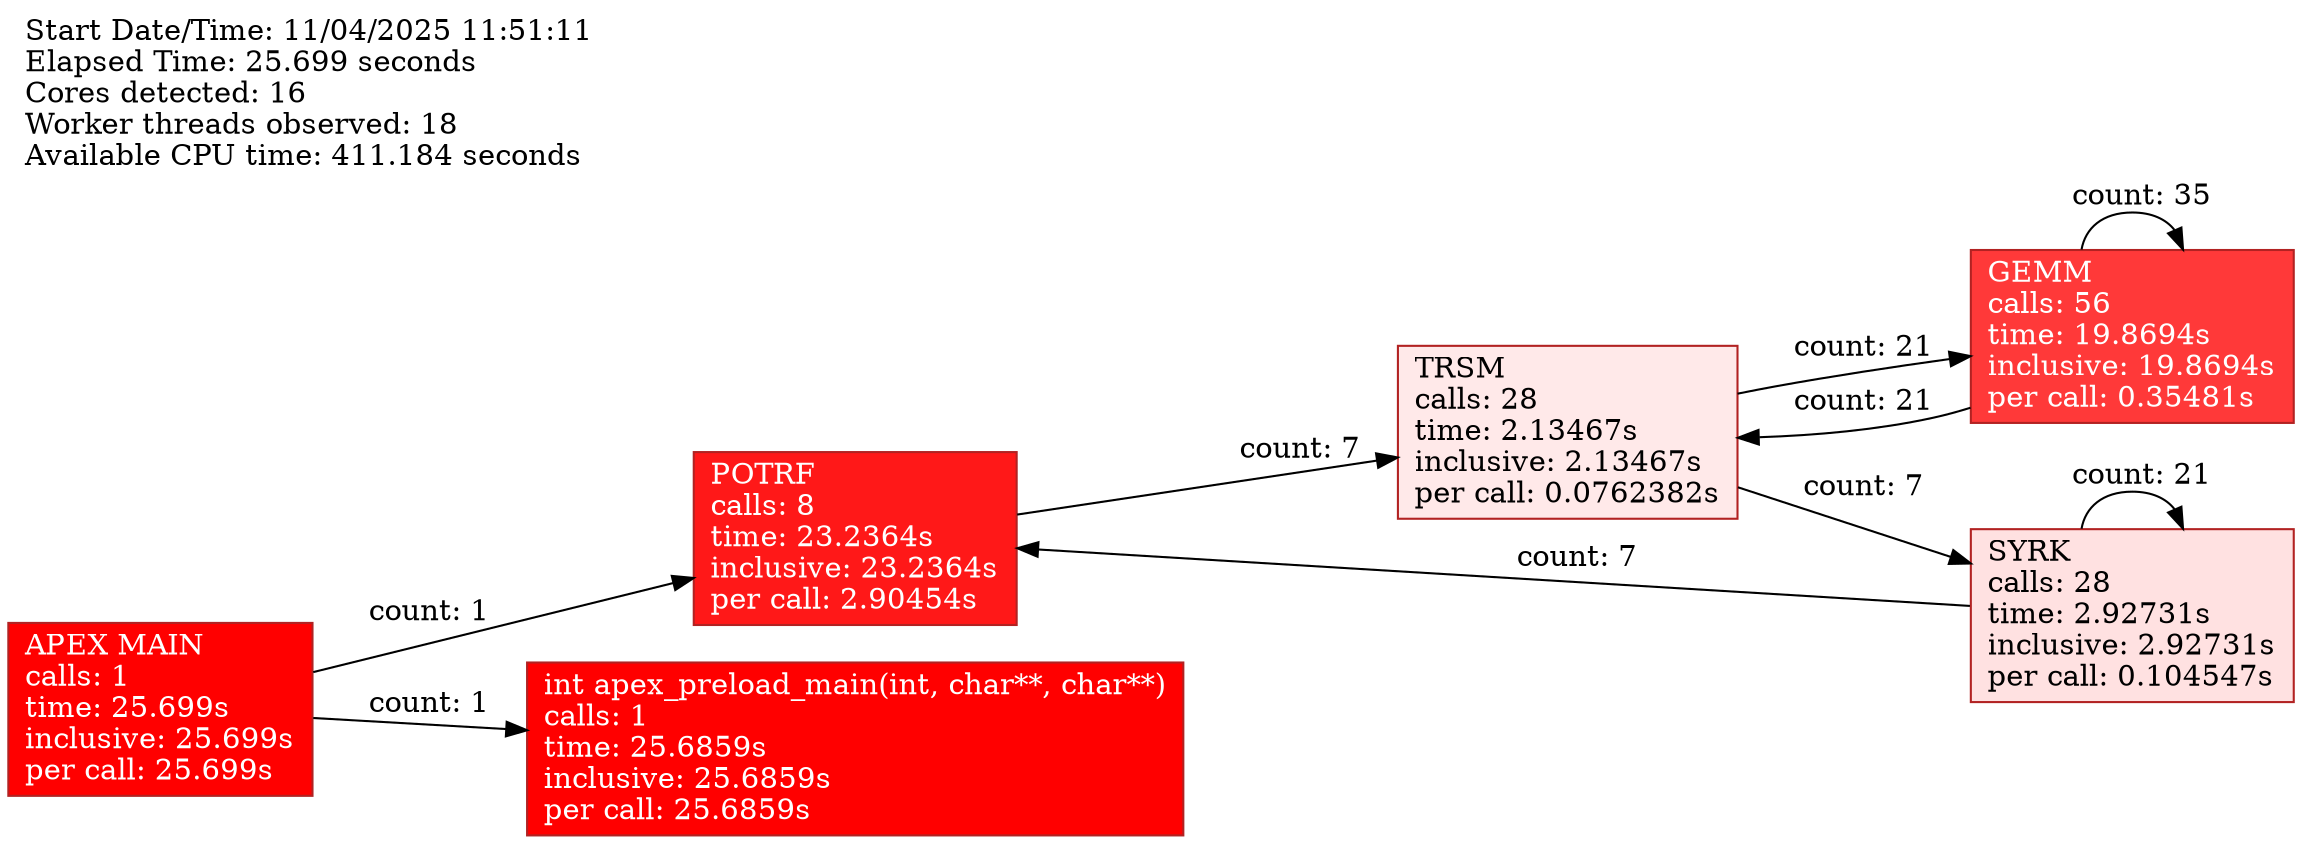 digraph prof {
 label = "Start Date/Time: 11/04/2025 11:51:11\lElapsed Time: 25.699 seconds\lCores detected: 16\lWorker threads observed: 18\lAvailable CPU time: 411.184 seconds\l"
 labelloc = "t";
 labeljust = "l";
 overlap = false;
 splines = true;
 rankdir = "LR";
 node [shape=box];
  "APEX MAIN" -> "POTRF" [ label="  count: 1" ]; 
  "APEX MAIN" -> "int apex_preload_main(int, char**, char**)" [ label="  count: 1" ]; 
  "POTRF" -> "TRSM" [ label="  count: 7" ]; 
  "GEMM" -> "GEMM" [ label="  count: 35" ]; 
  "GEMM" -> "TRSM" [ label="  count: 21" ]; 
  "SYRK" -> "SYRK" [ label="  count: 21" ]; 
  "SYRK" -> "POTRF" [ label="  count: 7" ]; 
  "TRSM" -> "GEMM" [ label="  count: 21" ]; 
  "TRSM" -> "SYRK" [ label="  count: 7" ]; 
  "APEX MAIN" [shape=box; color=firebrick; style=filled; fontcolor=white; fillcolor="#ff0000"; label="APEX MAIN\lcalls: 1\ltime: 25.699s\linclusive: 25.699s\lper call: 25.699s\l" ];
  "int apex_preload_main(int, char**, char**)" [shape=box; color=firebrick; style=filled; fontcolor=white; fillcolor="#ff0000"; label="int apex_preload_main(int, char**, char**)\lcalls: 1\ltime: 25.6859s\linclusive: 25.6859s\lper call: 25.6859s\l" ];
  "SYRK" [shape=box; color=firebrick; style=filled; fontcolor=black; fillcolor="#ffe1e1"; label="SYRK\lcalls: 28\ltime: 2.92731s\linclusive: 2.92731s\lper call: 0.104547s\l" ];
  "POTRF" [shape=box; color=firebrick; style=filled; fontcolor=white; fillcolor="#ff1818"; label="POTRF\lcalls: 8\ltime: 23.2364s\linclusive: 23.2364s\lper call: 2.90454s\l" ];
  "GEMM" [shape=box; color=firebrick; style=filled; fontcolor=white; fillcolor="#ff3939"; label="GEMM\lcalls: 56\ltime: 19.8694s\linclusive: 19.8694s\lper call: 0.35481s\l" ];
  "TRSM" [shape=box; color=firebrick; style=filled; fontcolor=black; fillcolor="#ffe9e9"; label="TRSM\lcalls: 28\ltime: 2.13467s\linclusive: 2.13467s\lper call: 0.0762382s\l" ];
}
